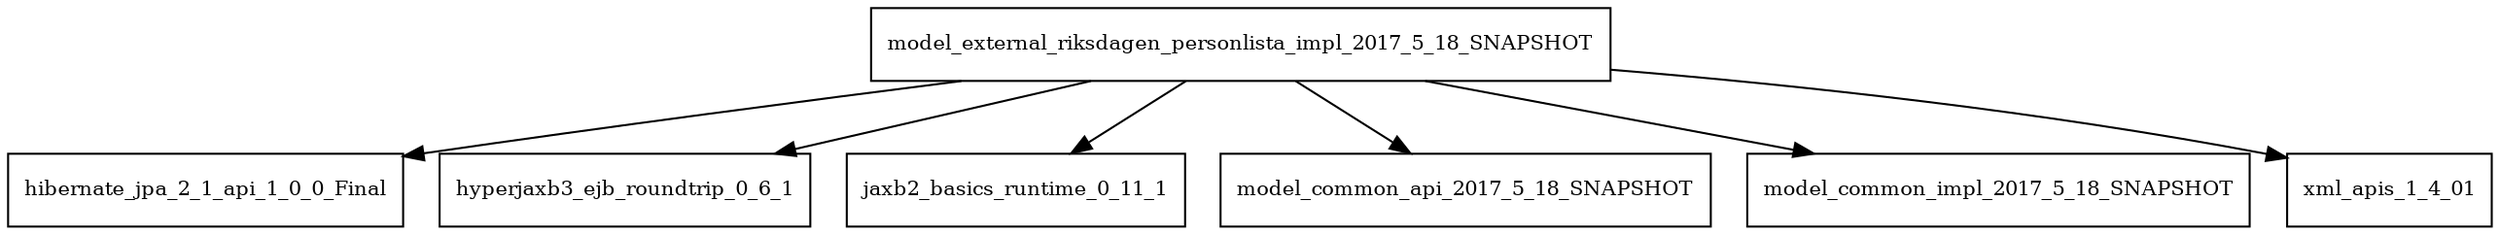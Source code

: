 digraph model_external_riksdagen_personlista_impl_2017_5_18_SNAPSHOT_dependencies {
  node [shape = box, fontsize=10.0];
  model_external_riksdagen_personlista_impl_2017_5_18_SNAPSHOT -> hibernate_jpa_2_1_api_1_0_0_Final;
  model_external_riksdagen_personlista_impl_2017_5_18_SNAPSHOT -> hyperjaxb3_ejb_roundtrip_0_6_1;
  model_external_riksdagen_personlista_impl_2017_5_18_SNAPSHOT -> jaxb2_basics_runtime_0_11_1;
  model_external_riksdagen_personlista_impl_2017_5_18_SNAPSHOT -> model_common_api_2017_5_18_SNAPSHOT;
  model_external_riksdagen_personlista_impl_2017_5_18_SNAPSHOT -> model_common_impl_2017_5_18_SNAPSHOT;
  model_external_riksdagen_personlista_impl_2017_5_18_SNAPSHOT -> xml_apis_1_4_01;
}
